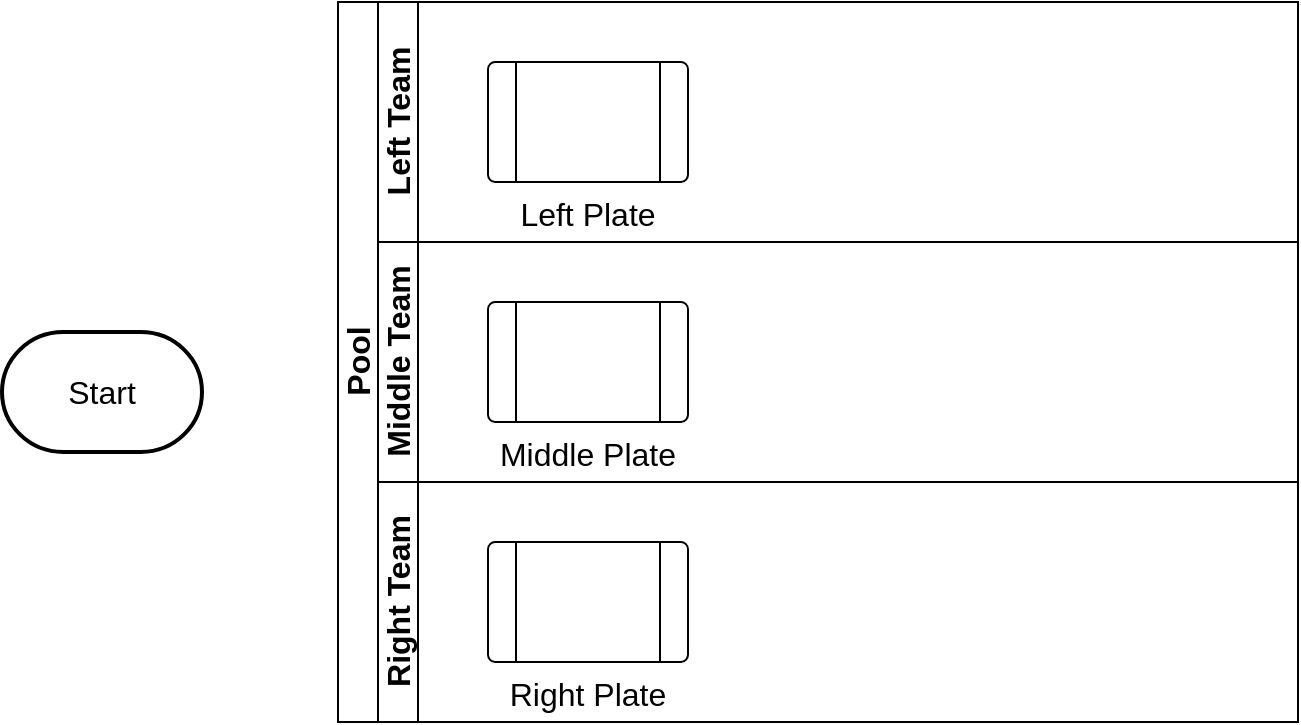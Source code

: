 <mxfile version="21.6.5" type="github">
  <diagram name="Page-1" id="x2TaYZ2TitNRqM9ajN3y">
    <mxGraphModel dx="698" dy="911" grid="0" gridSize="10" guides="1" tooltips="1" connect="1" arrows="1" fold="1" page="0" pageScale="1" pageWidth="827" pageHeight="1169" math="0" shadow="0">
      <root>
        <mxCell id="0" />
        <mxCell id="1" parent="0" />
        <mxCell id="tHVzRUyvm80osLJFOGGi-6" value="Start" style="strokeWidth=2;html=1;shape=mxgraph.flowchart.terminator;whiteSpace=wrap;fontSize=16;" vertex="1" parent="1">
          <mxGeometry x="-45" y="235" width="100" height="60" as="geometry" />
        </mxCell>
        <mxCell id="tHVzRUyvm80osLJFOGGi-40" value="Pool" style="swimlane;childLayout=stackLayout;resizeParent=1;resizeParentMax=0;horizontal=0;startSize=20;horizontalStack=0;html=1;fontSize=16;" vertex="1" parent="1">
          <mxGeometry x="123" y="70" width="480" height="360" as="geometry" />
        </mxCell>
        <mxCell id="tHVzRUyvm80osLJFOGGi-41" value="Left Team" style="swimlane;startSize=20;horizontal=0;html=1;fontSize=16;" vertex="1" parent="tHVzRUyvm80osLJFOGGi-40">
          <mxGeometry x="20" width="460" height="120" as="geometry" />
        </mxCell>
        <mxCell id="tHVzRUyvm80osLJFOGGi-7" value="Left Plate" style="verticalLabelPosition=bottom;verticalAlign=top;html=1;shape=process;whiteSpace=wrap;rounded=1;size=0.14;arcSize=6;fontSize=16;" vertex="1" parent="tHVzRUyvm80osLJFOGGi-41">
          <mxGeometry x="55" y="30" width="100" height="60" as="geometry" />
        </mxCell>
        <mxCell id="tHVzRUyvm80osLJFOGGi-42" value="Middle Team" style="swimlane;startSize=20;horizontal=0;html=1;fontSize=16;" vertex="1" parent="tHVzRUyvm80osLJFOGGi-40">
          <mxGeometry x="20" y="120" width="460" height="120" as="geometry" />
        </mxCell>
        <mxCell id="tHVzRUyvm80osLJFOGGi-8" value="Middle Plate" style="verticalLabelPosition=bottom;verticalAlign=top;html=1;shape=process;whiteSpace=wrap;rounded=1;size=0.14;arcSize=6;fontSize=16;" vertex="1" parent="tHVzRUyvm80osLJFOGGi-42">
          <mxGeometry x="55" y="30" width="100" height="60" as="geometry" />
        </mxCell>
        <mxCell id="tHVzRUyvm80osLJFOGGi-43" value="Right Team" style="swimlane;startSize=20;horizontal=0;html=1;fontSize=16;" vertex="1" parent="tHVzRUyvm80osLJFOGGi-40">
          <mxGeometry x="20" y="240" width="460" height="120" as="geometry" />
        </mxCell>
        <mxCell id="tHVzRUyvm80osLJFOGGi-9" value="Right Plate" style="verticalLabelPosition=bottom;verticalAlign=top;html=1;shape=process;whiteSpace=wrap;rounded=1;size=0.14;arcSize=6;fontSize=16;" vertex="1" parent="tHVzRUyvm80osLJFOGGi-43">
          <mxGeometry x="55" y="30" width="100" height="60" as="geometry" />
        </mxCell>
      </root>
    </mxGraphModel>
  </diagram>
</mxfile>
